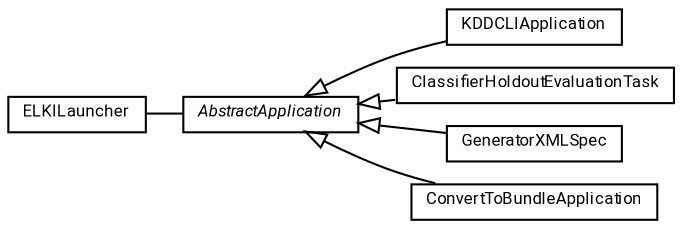 #!/usr/local/bin/dot
#
# Class diagram 
# Generated by UMLGraph version R5_7_2-60-g0e99a6 (http://www.spinellis.gr/umlgraph/)
#

digraph G {
	graph [fontnames="svg"]
	edge [fontname="Roboto",fontsize=7,labelfontname="Roboto",labelfontsize=7,color="black"];
	node [fontname="Roboto",fontcolor="black",fontsize=8,shape=plaintext,margin=0,width=0,height=0];
	nodesep=0.15;
	ranksep=0.25;
	rankdir=LR;
	// de.lmu.ifi.dbs.elki.application.ELKILauncher
	c44834 [label=<<table title="de.lmu.ifi.dbs.elki.application.ELKILauncher" border="0" cellborder="1" cellspacing="0" cellpadding="2" href="ELKILauncher.html" target="_parent">
		<tr><td><table border="0" cellspacing="0" cellpadding="1">
		<tr><td align="center" balign="center"> <font face="Roboto">ELKILauncher</font> </td></tr>
		</table></td></tr>
		</table>>, URL="ELKILauncher.html"];
	// de.lmu.ifi.dbs.elki.application.KDDCLIApplication
	c44839 [label=<<table title="de.lmu.ifi.dbs.elki.application.KDDCLIApplication" border="0" cellborder="1" cellspacing="0" cellpadding="2" href="KDDCLIApplication.html" target="_parent">
		<tr><td><table border="0" cellspacing="0" cellpadding="1">
		<tr><td align="center" balign="center"> <font face="Roboto">KDDCLIApplication</font> </td></tr>
		</table></td></tr>
		</table>>, URL="KDDCLIApplication.html"];
	// de.lmu.ifi.dbs.elki.application.ClassifierHoldoutEvaluationTask<O>
	c45248 [label=<<table title="de.lmu.ifi.dbs.elki.application.ClassifierHoldoutEvaluationTask" border="0" cellborder="1" cellspacing="0" cellpadding="2" href="ClassifierHoldoutEvaluationTask.html" target="_parent">
		<tr><td><table border="0" cellspacing="0" cellpadding="1">
		<tr><td align="center" balign="center"> <font face="Roboto">ClassifierHoldoutEvaluationTask</font> </td></tr>
		</table></td></tr>
		</table>>, URL="ClassifierHoldoutEvaluationTask.html"];
	// de.lmu.ifi.dbs.elki.application.AbstractApplication
	c45899 [label=<<table title="de.lmu.ifi.dbs.elki.application.AbstractApplication" border="0" cellborder="1" cellspacing="0" cellpadding="2" href="AbstractApplication.html" target="_parent">
		<tr><td><table border="0" cellspacing="0" cellpadding="1">
		<tr><td align="center" balign="center"> <font face="Roboto"><i>AbstractApplication</i></font> </td></tr>
		</table></td></tr>
		</table>>, URL="AbstractApplication.html"];
	// de.lmu.ifi.dbs.elki.application.GeneratorXMLSpec
	c46898 [label=<<table title="de.lmu.ifi.dbs.elki.application.GeneratorXMLSpec" border="0" cellborder="1" cellspacing="0" cellpadding="2" href="GeneratorXMLSpec.html" target="_parent">
		<tr><td><table border="0" cellspacing="0" cellpadding="1">
		<tr><td align="center" balign="center"> <font face="Roboto">GeneratorXMLSpec</font> </td></tr>
		</table></td></tr>
		</table>>, URL="GeneratorXMLSpec.html"];
	// de.lmu.ifi.dbs.elki.application.ConvertToBundleApplication
	c47408 [label=<<table title="de.lmu.ifi.dbs.elki.application.ConvertToBundleApplication" border="0" cellborder="1" cellspacing="0" cellpadding="2" href="ConvertToBundleApplication.html" target="_parent">
		<tr><td><table border="0" cellspacing="0" cellpadding="1">
		<tr><td align="center" balign="center"> <font face="Roboto">ConvertToBundleApplication</font> </td></tr>
		</table></td></tr>
		</table>>, URL="ConvertToBundleApplication.html"];
	// de.lmu.ifi.dbs.elki.application.ELKILauncher assoc de.lmu.ifi.dbs.elki.application.AbstractApplication
	c44834 -> c45899 [arrowhead=none,weight=2];
	// de.lmu.ifi.dbs.elki.application.KDDCLIApplication extends de.lmu.ifi.dbs.elki.application.AbstractApplication
	c45899 -> c44839 [arrowtail=empty,dir=back,weight=10];
	// de.lmu.ifi.dbs.elki.application.ClassifierHoldoutEvaluationTask<O> extends de.lmu.ifi.dbs.elki.application.AbstractApplication
	c45899 -> c45248 [arrowtail=empty,dir=back,weight=10];
	// de.lmu.ifi.dbs.elki.application.GeneratorXMLSpec extends de.lmu.ifi.dbs.elki.application.AbstractApplication
	c45899 -> c46898 [arrowtail=empty,dir=back,weight=10];
	// de.lmu.ifi.dbs.elki.application.ConvertToBundleApplication extends de.lmu.ifi.dbs.elki.application.AbstractApplication
	c45899 -> c47408 [arrowtail=empty,dir=back,weight=10];
}


